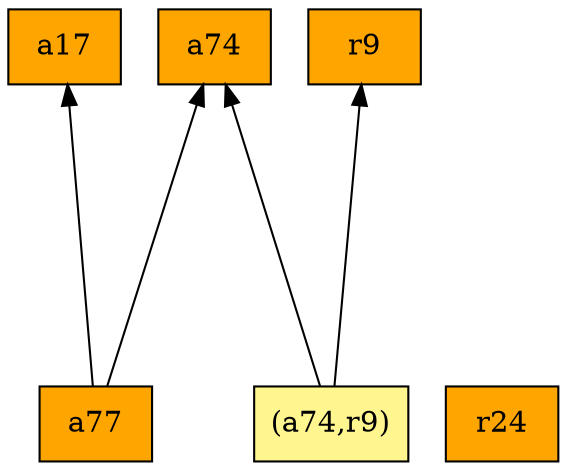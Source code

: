 digraph G {
rankdir=BT;ranksep="2.0";
"a77" [shape=record,fillcolor=orange,style=filled,label="{a77}"];
"a74" [shape=record,fillcolor=orange,style=filled,label="{a74}"];
"r9" [shape=record,fillcolor=orange,style=filled,label="{r9}"];
"r24" [shape=record,fillcolor=orange,style=filled,label="{r24}"];
"(a74,r9)" [shape=record,fillcolor=khaki1,style=filled,label="{(a74,r9)}"];
"a17" [shape=record,fillcolor=orange,style=filled,label="{a17}"];
"a77" -> "a74"
"a77" -> "a17"
"(a74,r9)" -> "r9"
"(a74,r9)" -> "a74"
}